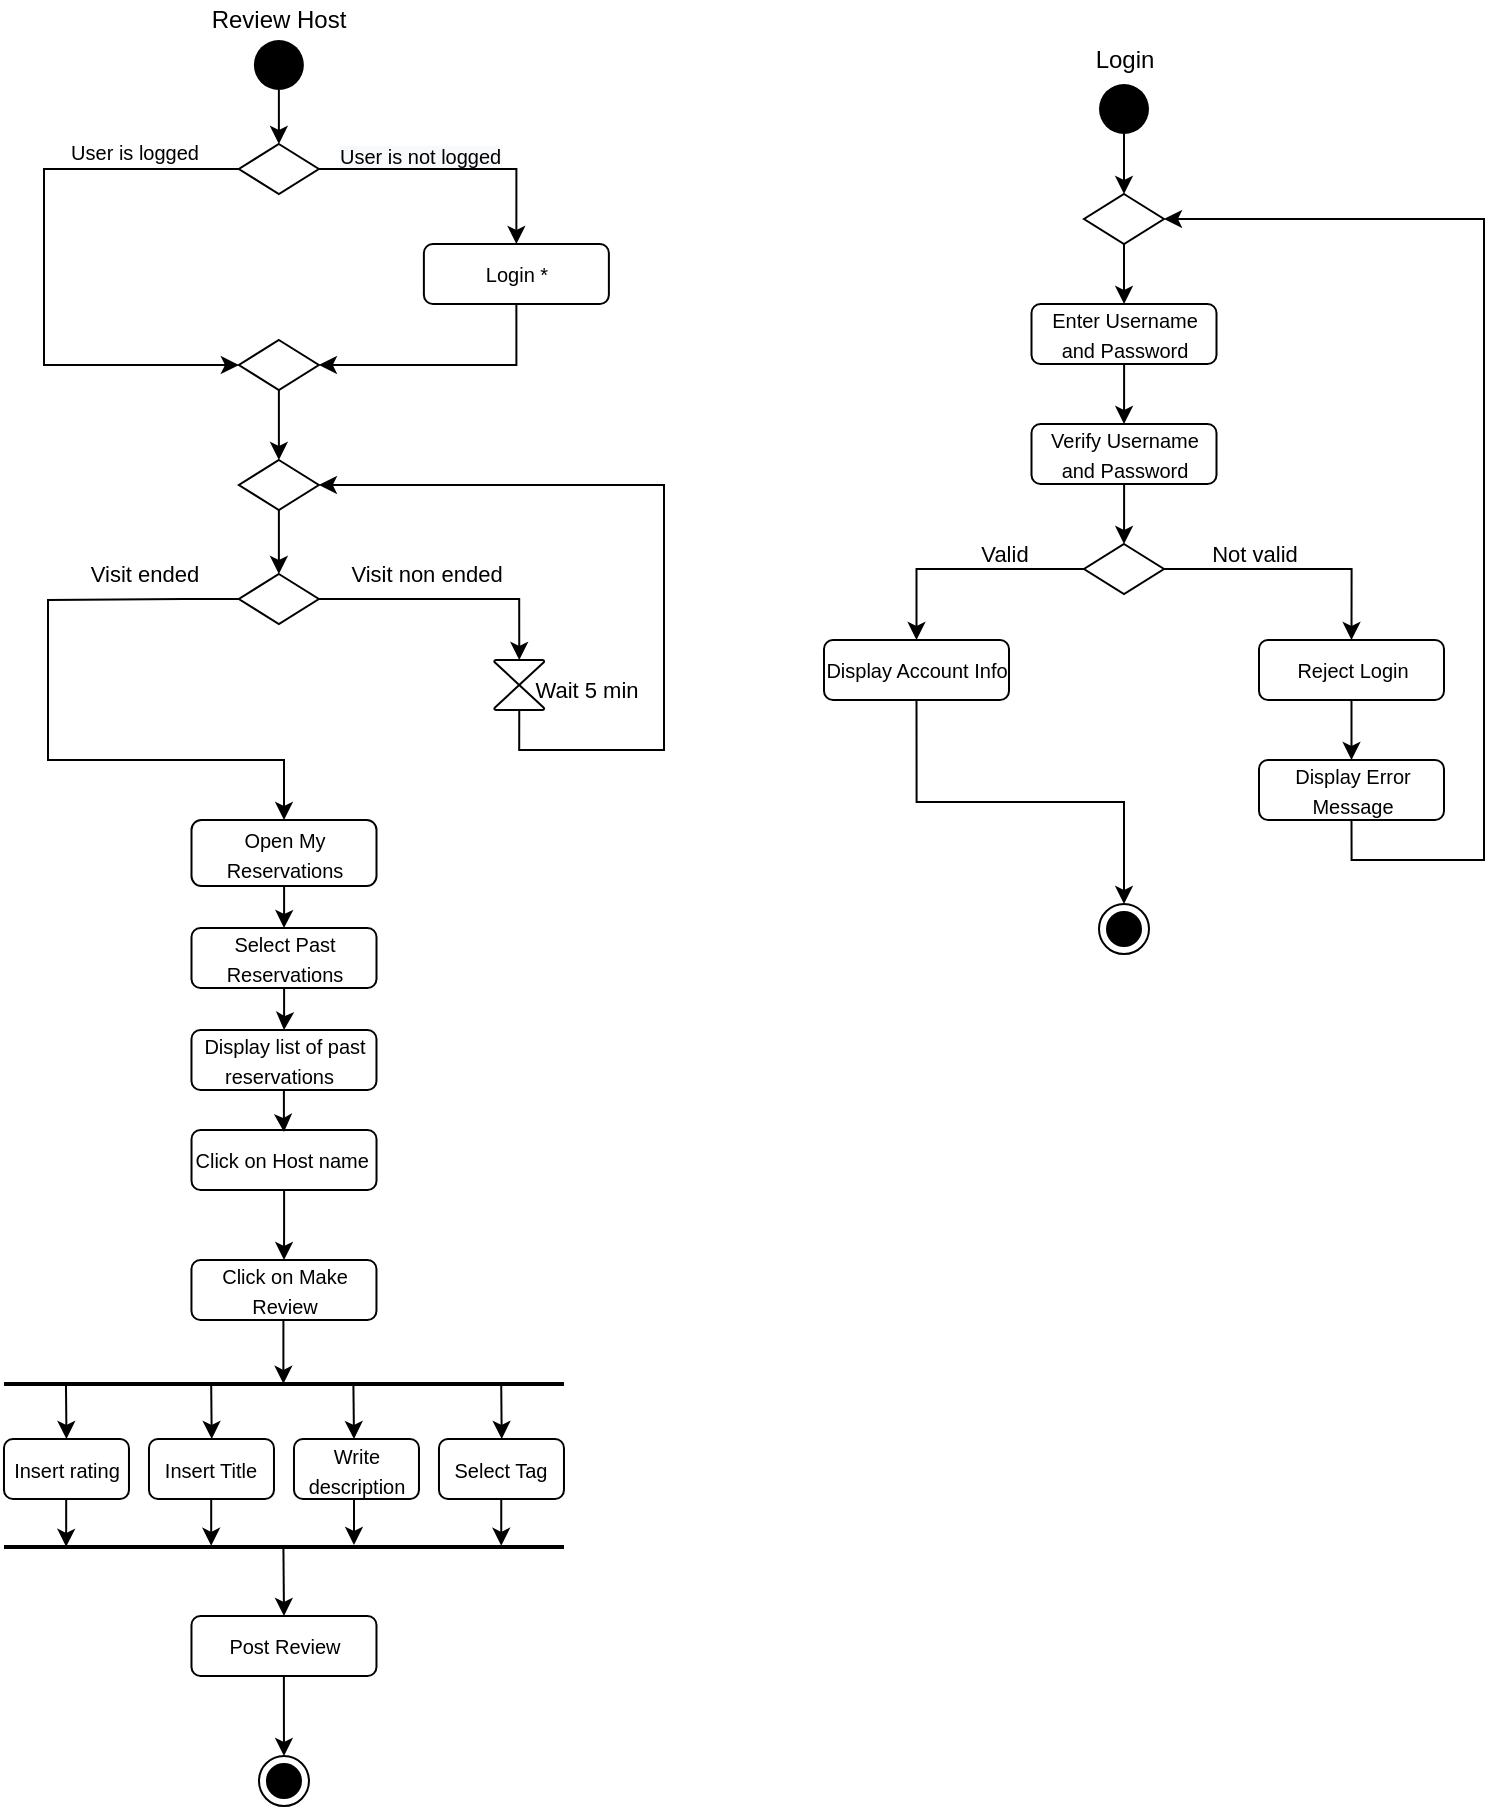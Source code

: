<mxfile version="14.3.1" type="github">
  <diagram id="H5IA_fxO9X-dKAMKV9YF" name="Page-1">
    <mxGraphModel dx="1038" dy="548" grid="1" gridSize="10" guides="1" tooltips="1" connect="1" arrows="1" fold="1" page="1" pageScale="1" pageWidth="827" pageHeight="1169" math="0" shadow="0">
      <root>
        <mxCell id="0" />
        <mxCell id="1" parent="0" />
        <mxCell id="coR2YGzdEhiw7b8zGxlB-58" style="edgeStyle=orthogonalEdgeStyle;rounded=0;orthogonalLoop=1;jettySize=auto;html=1;exitX=0;exitY=0.5;exitDx=0;exitDy=0;exitPerimeter=0;entryX=0;entryY=0.5;entryDx=0;entryDy=0;entryPerimeter=0;" parent="1" target="coR2YGzdEhiw7b8zGxlB-56" edge="1">
          <mxGeometry relative="1" as="geometry">
            <Array as="points">
              <mxPoint x="50" y="1013" />
              <mxPoint x="50" y="763" />
            </Array>
            <mxPoint x="177.44" y="1012.5" as="sourcePoint" />
          </mxGeometry>
        </mxCell>
        <mxCell id="coR2YGzdEhiw7b8zGxlB-81" style="edgeStyle=orthogonalEdgeStyle;rounded=0;orthogonalLoop=1;jettySize=auto;html=1;exitX=0.5;exitY=1;exitDx=0;exitDy=0;entryX=1;entryY=0.5;entryDx=0;entryDy=0;entryPerimeter=0;" parent="1" source="coR2YGzdEhiw7b8zGxlB-71" edge="1">
          <mxGeometry relative="1" as="geometry">
            <Array as="points">
              <mxPoint x="734" y="450" />
              <mxPoint x="800" y="450" />
              <mxPoint x="800" y="130" />
            </Array>
            <mxPoint x="640" y="129.5" as="targetPoint" />
          </mxGeometry>
        </mxCell>
        <mxCell id="O3C06PD_wvDqqxQJmVaV-1" style="edgeStyle=orthogonalEdgeStyle;rounded=0;orthogonalLoop=1;jettySize=auto;html=1;exitX=0.5;exitY=1;exitDx=0;exitDy=0;entryX=0.5;entryY=0;entryDx=0;entryDy=0;entryPerimeter=0;" edge="1" parent="1" source="O3C06PD_wvDqqxQJmVaV-2" target="O3C06PD_wvDqqxQJmVaV-35">
          <mxGeometry relative="1" as="geometry" />
        </mxCell>
        <mxCell id="O3C06PD_wvDqqxQJmVaV-2" value="" style="ellipse;fillColor=#000000;strokeColor=none;" vertex="1" parent="1">
          <mxGeometry x="184.94" y="40" width="25" height="25" as="geometry" />
        </mxCell>
        <mxCell id="O3C06PD_wvDqqxQJmVaV-3" value="" style="ellipse;html=1;shape=endState;fillColor=#000000;strokeColor=#000000;" vertex="1" parent="1">
          <mxGeometry x="187.49" y="898" width="25" height="25" as="geometry" />
        </mxCell>
        <mxCell id="O3C06PD_wvDqqxQJmVaV-4" value="&lt;font style=&quot;font-size: 11px&quot;&gt;Wait 5 min&lt;/font&gt;" style="text;html=1;align=center;verticalAlign=middle;resizable=0;points=[];autosize=1;" vertex="1" parent="1">
          <mxGeometry x="316.25" y="355" width="70" height="20" as="geometry" />
        </mxCell>
        <mxCell id="O3C06PD_wvDqqxQJmVaV-5" value="" style="line;strokeWidth=2;fillColor=none;align=left;verticalAlign=middle;spacingTop=-1;spacingLeft=3;spacingRight=3;rotatable=0;labelPosition=right;points=[];portConstraint=eastwest;" vertex="1" parent="1">
          <mxGeometry x="59.99" y="708" width="280" height="8" as="geometry" />
        </mxCell>
        <mxCell id="O3C06PD_wvDqqxQJmVaV-6" value="&lt;span style=&quot;font-size: 10px&quot;&gt;Insert rating&lt;/span&gt;" style="rounded=1;whiteSpace=wrap;html=1;strokeWidth=1;" vertex="1" parent="1">
          <mxGeometry x="59.99" y="739.5" width="62.5" height="30" as="geometry" />
        </mxCell>
        <mxCell id="O3C06PD_wvDqqxQJmVaV-7" value="&lt;span style=&quot;font-size: 10px&quot;&gt;Select Tag&lt;/span&gt;" style="rounded=1;whiteSpace=wrap;html=1;strokeWidth=1;" vertex="1" parent="1">
          <mxGeometry x="277.49" y="739.5" width="62.5" height="30" as="geometry" />
        </mxCell>
        <mxCell id="O3C06PD_wvDqqxQJmVaV-8" value="" style="line;strokeWidth=2;fillColor=none;align=left;verticalAlign=middle;spacingTop=-1;spacingLeft=3;spacingRight=3;rotatable=0;labelPosition=right;points=[];portConstraint=eastwest;" vertex="1" parent="1">
          <mxGeometry x="59.99" y="789.5" width="280" height="8" as="geometry" />
        </mxCell>
        <mxCell id="O3C06PD_wvDqqxQJmVaV-9" style="edgeStyle=orthogonalEdgeStyle;rounded=0;orthogonalLoop=1;jettySize=auto;html=1;entryX=0.5;entryY=0;entryDx=0;entryDy=0;" edge="1" parent="1" source="O3C06PD_wvDqqxQJmVaV-10" target="O3C06PD_wvDqqxQJmVaV-3">
          <mxGeometry relative="1" as="geometry">
            <mxPoint x="199.99" y="888" as="targetPoint" />
          </mxGeometry>
        </mxCell>
        <mxCell id="O3C06PD_wvDqqxQJmVaV-10" value="&lt;span style=&quot;font-size: 10px&quot;&gt;Post Review&lt;/span&gt;" style="rounded=1;whiteSpace=wrap;html=1;strokeWidth=1;" vertex="1" parent="1">
          <mxGeometry x="153.74" y="828" width="92.5" height="30" as="geometry" />
        </mxCell>
        <mxCell id="O3C06PD_wvDqqxQJmVaV-11" style="edgeStyle=orthogonalEdgeStyle;rounded=0;orthogonalLoop=1;jettySize=auto;html=1;entryX=0.5;entryY=0;entryDx=0;entryDy=0;entryPerimeter=0;" edge="1" parent="1" source="O3C06PD_wvDqqxQJmVaV-12" target="O3C06PD_wvDqqxQJmVaV-14">
          <mxGeometry relative="1" as="geometry" />
        </mxCell>
        <mxCell id="O3C06PD_wvDqqxQJmVaV-12" value="" style="ellipse;fillColor=#000000;strokeColor=none;" vertex="1" parent="1">
          <mxGeometry x="607.5" y="62" width="25" height="25" as="geometry" />
        </mxCell>
        <mxCell id="O3C06PD_wvDqqxQJmVaV-13" style="edgeStyle=orthogonalEdgeStyle;rounded=0;orthogonalLoop=1;jettySize=auto;html=1;" edge="1" parent="1" source="O3C06PD_wvDqqxQJmVaV-14" target="O3C06PD_wvDqqxQJmVaV-16">
          <mxGeometry relative="1" as="geometry" />
        </mxCell>
        <mxCell id="O3C06PD_wvDqqxQJmVaV-14" value="" style="strokeWidth=1;html=1;shape=mxgraph.flowchart.decision;whiteSpace=wrap;fillColor=#ffffff;" vertex="1" parent="1">
          <mxGeometry x="600" y="117" width="40" height="25" as="geometry" />
        </mxCell>
        <mxCell id="O3C06PD_wvDqqxQJmVaV-15" style="edgeStyle=orthogonalEdgeStyle;rounded=0;orthogonalLoop=1;jettySize=auto;html=1;entryX=0.5;entryY=0;entryDx=0;entryDy=0;" edge="1" parent="1" source="O3C06PD_wvDqqxQJmVaV-16" target="O3C06PD_wvDqqxQJmVaV-20">
          <mxGeometry relative="1" as="geometry" />
        </mxCell>
        <mxCell id="O3C06PD_wvDqqxQJmVaV-16" value="&lt;span style=&quot;font-size: 10px&quot;&gt;Enter Username and Password&lt;/span&gt;" style="rounded=1;whiteSpace=wrap;html=1;strokeWidth=1;" vertex="1" parent="1">
          <mxGeometry x="573.75" y="172" width="92.5" height="30" as="geometry" />
        </mxCell>
        <mxCell id="O3C06PD_wvDqqxQJmVaV-17" value="Review Host" style="text;html=1;align=center;verticalAlign=middle;resizable=0;points=[];autosize=1;" vertex="1" parent="1">
          <mxGeometry x="157.44" y="20" width="80" height="20" as="geometry" />
        </mxCell>
        <mxCell id="O3C06PD_wvDqqxQJmVaV-18" value="Login" style="text;html=1;align=center;verticalAlign=middle;resizable=0;points=[];autosize=1;" vertex="1" parent="1">
          <mxGeometry x="600" y="40" width="40" height="20" as="geometry" />
        </mxCell>
        <mxCell id="O3C06PD_wvDqqxQJmVaV-19" style="edgeStyle=orthogonalEdgeStyle;rounded=0;orthogonalLoop=1;jettySize=auto;html=1;entryX=0.5;entryY=0;entryDx=0;entryDy=0;entryPerimeter=0;" edge="1" parent="1" source="O3C06PD_wvDqqxQJmVaV-20" target="O3C06PD_wvDqqxQJmVaV-23">
          <mxGeometry relative="1" as="geometry" />
        </mxCell>
        <mxCell id="O3C06PD_wvDqqxQJmVaV-20" value="&lt;span style=&quot;font-size: 10px&quot;&gt;Verify Username and Password&lt;/span&gt;" style="rounded=1;whiteSpace=wrap;html=1;strokeWidth=1;" vertex="1" parent="1">
          <mxGeometry x="573.75" y="232" width="92.5" height="30" as="geometry" />
        </mxCell>
        <mxCell id="O3C06PD_wvDqqxQJmVaV-21" style="edgeStyle=orthogonalEdgeStyle;rounded=0;orthogonalLoop=1;jettySize=auto;html=1;entryX=0.5;entryY=0;entryDx=0;entryDy=0;" edge="1" parent="1" source="O3C06PD_wvDqqxQJmVaV-23" target="O3C06PD_wvDqqxQJmVaV-25">
          <mxGeometry relative="1" as="geometry" />
        </mxCell>
        <mxCell id="O3C06PD_wvDqqxQJmVaV-22" style="edgeStyle=orthogonalEdgeStyle;rounded=0;orthogonalLoop=1;jettySize=auto;html=1;" edge="1" parent="1" source="O3C06PD_wvDqqxQJmVaV-23" target="O3C06PD_wvDqqxQJmVaV-27">
          <mxGeometry relative="1" as="geometry" />
        </mxCell>
        <mxCell id="O3C06PD_wvDqqxQJmVaV-23" value="" style="strokeWidth=1;html=1;shape=mxgraph.flowchart.decision;whiteSpace=wrap;fillColor=#ffffff;" vertex="1" parent="1">
          <mxGeometry x="600" y="292" width="40" height="25" as="geometry" />
        </mxCell>
        <mxCell id="O3C06PD_wvDqqxQJmVaV-24" style="edgeStyle=orthogonalEdgeStyle;rounded=0;orthogonalLoop=1;jettySize=auto;html=1;entryX=0.5;entryY=0;entryDx=0;entryDy=0;" edge="1" parent="1" source="O3C06PD_wvDqqxQJmVaV-25" target="O3C06PD_wvDqqxQJmVaV-29">
          <mxGeometry relative="1" as="geometry" />
        </mxCell>
        <mxCell id="O3C06PD_wvDqqxQJmVaV-25" value="&lt;span style=&quot;font-size: 10px&quot;&gt;Reject Login&lt;/span&gt;" style="rounded=1;whiteSpace=wrap;html=1;strokeWidth=1;" vertex="1" parent="1">
          <mxGeometry x="687.5" y="340" width="92.5" height="30" as="geometry" />
        </mxCell>
        <mxCell id="O3C06PD_wvDqqxQJmVaV-26" style="edgeStyle=orthogonalEdgeStyle;rounded=0;orthogonalLoop=1;jettySize=auto;html=1;entryX=0.5;entryY=0;entryDx=0;entryDy=0;exitX=0.5;exitY=1;exitDx=0;exitDy=0;" edge="1" parent="1" source="O3C06PD_wvDqqxQJmVaV-27" target="O3C06PD_wvDqqxQJmVaV-30">
          <mxGeometry relative="1" as="geometry" />
        </mxCell>
        <mxCell id="O3C06PD_wvDqqxQJmVaV-27" value="&lt;span style=&quot;font-size: 10px&quot;&gt;Display Account Info&lt;/span&gt;" style="rounded=1;whiteSpace=wrap;html=1;strokeWidth=1;" vertex="1" parent="1">
          <mxGeometry x="470" y="340" width="92.5" height="30" as="geometry" />
        </mxCell>
        <mxCell id="O3C06PD_wvDqqxQJmVaV-28" style="edgeStyle=orthogonalEdgeStyle;rounded=0;orthogonalLoop=1;jettySize=auto;html=1;exitX=0.5;exitY=1;exitDx=0;exitDy=0;entryX=1;entryY=0.5;entryDx=0;entryDy=0;entryPerimeter=0;" edge="1" parent="1" source="O3C06PD_wvDqqxQJmVaV-29" target="O3C06PD_wvDqqxQJmVaV-14">
          <mxGeometry relative="1" as="geometry">
            <Array as="points">
              <mxPoint x="734" y="450" />
              <mxPoint x="800" y="450" />
              <mxPoint x="800" y="130" />
            </Array>
          </mxGeometry>
        </mxCell>
        <mxCell id="O3C06PD_wvDqqxQJmVaV-29" value="&lt;span style=&quot;font-size: 10px&quot;&gt;Display Error Message&lt;/span&gt;" style="rounded=1;whiteSpace=wrap;html=1;strokeWidth=1;" vertex="1" parent="1">
          <mxGeometry x="687.5" y="400" width="92.5" height="30" as="geometry" />
        </mxCell>
        <mxCell id="O3C06PD_wvDqqxQJmVaV-30" value="" style="ellipse;html=1;shape=endState;fillColor=#000000;strokeColor=#000000;" vertex="1" parent="1">
          <mxGeometry x="607.5" y="472" width="25" height="25" as="geometry" />
        </mxCell>
        <mxCell id="O3C06PD_wvDqqxQJmVaV-31" value="&lt;font style=&quot;font-size: 11px&quot;&gt;Not valid&lt;/font&gt;" style="text;html=1;align=center;verticalAlign=middle;resizable=0;points=[];autosize=1;" vertex="1" parent="1">
          <mxGeometry x="655" y="287" width="60" height="20" as="geometry" />
        </mxCell>
        <mxCell id="O3C06PD_wvDqqxQJmVaV-32" value="&lt;font style=&quot;font-size: 11px&quot;&gt;Valid&lt;/font&gt;" style="text;html=1;align=center;verticalAlign=middle;resizable=0;points=[];autosize=1;" vertex="1" parent="1">
          <mxGeometry x="540" y="287" width="40" height="20" as="geometry" />
        </mxCell>
        <mxCell id="O3C06PD_wvDqqxQJmVaV-33" style="edgeStyle=orthogonalEdgeStyle;rounded=0;orthogonalLoop=1;jettySize=auto;html=1;exitX=1;exitY=0.5;exitDx=0;exitDy=0;exitPerimeter=0;entryX=0.5;entryY=0;entryDx=0;entryDy=0;" edge="1" parent="1" source="O3C06PD_wvDqqxQJmVaV-35" target="O3C06PD_wvDqqxQJmVaV-39">
          <mxGeometry relative="1" as="geometry">
            <mxPoint x="330.0" y="120" as="targetPoint" />
          </mxGeometry>
        </mxCell>
        <mxCell id="O3C06PD_wvDqqxQJmVaV-34" style="edgeStyle=orthogonalEdgeStyle;rounded=0;orthogonalLoop=1;jettySize=auto;html=1;entryX=0;entryY=0.5;entryDx=0;entryDy=0;entryPerimeter=0;" edge="1" parent="1" source="O3C06PD_wvDqqxQJmVaV-35" target="O3C06PD_wvDqqxQJmVaV-37">
          <mxGeometry relative="1" as="geometry">
            <Array as="points">
              <mxPoint x="80" y="105" />
              <mxPoint x="80" y="203" />
            </Array>
          </mxGeometry>
        </mxCell>
        <mxCell id="O3C06PD_wvDqqxQJmVaV-35" value="" style="strokeWidth=1;html=1;shape=mxgraph.flowchart.decision;whiteSpace=wrap;fillColor=#ffffff;" vertex="1" parent="1">
          <mxGeometry x="177.44" y="92" width="40" height="25" as="geometry" />
        </mxCell>
        <mxCell id="O3C06PD_wvDqqxQJmVaV-36" style="edgeStyle=orthogonalEdgeStyle;rounded=0;orthogonalLoop=1;jettySize=auto;html=1;exitX=0.5;exitY=1;exitDx=0;exitDy=0;exitPerimeter=0;entryX=0.5;entryY=0;entryDx=0;entryDy=0;entryPerimeter=0;" edge="1" parent="1" source="O3C06PD_wvDqqxQJmVaV-37" target="O3C06PD_wvDqqxQJmVaV-52">
          <mxGeometry relative="1" as="geometry">
            <mxPoint x="197" y="240" as="targetPoint" />
          </mxGeometry>
        </mxCell>
        <mxCell id="O3C06PD_wvDqqxQJmVaV-37" value="" style="strokeWidth=1;html=1;shape=mxgraph.flowchart.decision;whiteSpace=wrap;fillColor=#ffffff;" vertex="1" parent="1">
          <mxGeometry x="177.44" y="190" width="40" height="25" as="geometry" />
        </mxCell>
        <mxCell id="O3C06PD_wvDqqxQJmVaV-38" style="edgeStyle=orthogonalEdgeStyle;rounded=0;orthogonalLoop=1;jettySize=auto;html=1;exitX=0.5;exitY=1;exitDx=0;exitDy=0;entryX=1;entryY=0.5;entryDx=0;entryDy=0;entryPerimeter=0;" edge="1" parent="1" source="O3C06PD_wvDqqxQJmVaV-39" target="O3C06PD_wvDqqxQJmVaV-37">
          <mxGeometry relative="1" as="geometry" />
        </mxCell>
        <mxCell id="O3C06PD_wvDqqxQJmVaV-39" value="&lt;font style=&quot;font-size: 10px&quot;&gt;Login *&lt;/font&gt;" style="rounded=1;whiteSpace=wrap;html=1;strokeWidth=1;" vertex="1" parent="1">
          <mxGeometry x="269.94" y="142" width="92.5" height="30" as="geometry" />
        </mxCell>
        <mxCell id="O3C06PD_wvDqqxQJmVaV-40" value="&lt;font style=&quot;font-size: 10px&quot;&gt;User is logged&lt;/font&gt;" style="text;html=1;align=center;verticalAlign=middle;resizable=0;points=[];autosize=1;" vertex="1" parent="1">
          <mxGeometry x="84.94" y="86" width="80" height="20" as="geometry" />
        </mxCell>
        <mxCell id="O3C06PD_wvDqqxQJmVaV-41" value="&lt;span style=&quot;color: rgb(0 , 0 , 0) ; font-family: &amp;#34;helvetica&amp;#34; ; font-size: 10px ; font-style: normal ; font-weight: 400 ; letter-spacing: normal ; text-align: center ; text-indent: 0px ; text-transform: none ; word-spacing: 0px ; background-color: rgb(248 , 249 , 250) ; display: inline ; float: none&quot;&gt;User is not logged&lt;/span&gt;" style="text;whiteSpace=wrap;html=1;" vertex="1" parent="1">
          <mxGeometry x="226.25" y="84" width="90" height="30" as="geometry" />
        </mxCell>
        <mxCell id="O3C06PD_wvDqqxQJmVaV-42" style="edgeStyle=orthogonalEdgeStyle;rounded=0;orthogonalLoop=1;jettySize=auto;html=1;entryX=0.5;entryY=0;entryDx=0;entryDy=0;" edge="1" parent="1" source="O3C06PD_wvDqqxQJmVaV-43" target="O3C06PD_wvDqqxQJmVaV-58">
          <mxGeometry relative="1" as="geometry">
            <mxPoint x="199.99" y="535" as="targetPoint" />
          </mxGeometry>
        </mxCell>
        <mxCell id="O3C06PD_wvDqqxQJmVaV-43" value="&lt;span style=&quot;font-size: 10px&quot;&gt;Select Past Reservations&lt;/span&gt;" style="rounded=1;whiteSpace=wrap;html=1;strokeWidth=1;" vertex="1" parent="1">
          <mxGeometry x="153.75" y="484" width="92.5" height="30" as="geometry" />
        </mxCell>
        <mxCell id="O3C06PD_wvDqqxQJmVaV-44" style="edgeStyle=orthogonalEdgeStyle;rounded=0;orthogonalLoop=1;jettySize=auto;html=1;entryX=0.5;entryY=0;entryDx=0;entryDy=0;" edge="1" parent="1" source="O3C06PD_wvDqqxQJmVaV-45" target="O3C06PD_wvDqqxQJmVaV-43">
          <mxGeometry relative="1" as="geometry">
            <mxPoint x="199.99" y="472" as="targetPoint" />
            <Array as="points">
              <mxPoint x="199.99" y="480" />
              <mxPoint x="199.99" y="480" />
            </Array>
          </mxGeometry>
        </mxCell>
        <mxCell id="O3C06PD_wvDqqxQJmVaV-45" value="&lt;span style=&quot;font-size: 10px&quot;&gt;Open My Reservations&lt;/span&gt;" style="rounded=1;whiteSpace=wrap;html=1;strokeWidth=1;" vertex="1" parent="1">
          <mxGeometry x="153.75" y="430" width="92.5" height="33" as="geometry" />
        </mxCell>
        <mxCell id="O3C06PD_wvDqqxQJmVaV-46" style="edgeStyle=orthogonalEdgeStyle;rounded=0;orthogonalLoop=1;jettySize=auto;html=1;exitX=0;exitY=0.5;exitDx=0;exitDy=0;exitPerimeter=0;entryX=0.5;entryY=0;entryDx=0;entryDy=0;" edge="1" parent="1" source="O3C06PD_wvDqqxQJmVaV-48">
          <mxGeometry relative="1" as="geometry">
            <mxPoint x="200" y="430" as="targetPoint" />
            <Array as="points">
              <mxPoint x="150" y="320" />
              <mxPoint x="82" y="320" />
              <mxPoint x="82" y="400" />
              <mxPoint x="200" y="400" />
            </Array>
            <mxPoint x="170" y="340" as="sourcePoint" />
          </mxGeometry>
        </mxCell>
        <mxCell id="O3C06PD_wvDqqxQJmVaV-47" style="edgeStyle=orthogonalEdgeStyle;rounded=0;orthogonalLoop=1;jettySize=auto;html=1;exitX=1;exitY=0.5;exitDx=0;exitDy=0;exitPerimeter=0;entryX=0.5;entryY=0;entryDx=0;entryDy=0;entryPerimeter=0;" edge="1" parent="1" source="O3C06PD_wvDqqxQJmVaV-48" target="O3C06PD_wvDqqxQJmVaV-54">
          <mxGeometry relative="1" as="geometry">
            <mxPoint x="318" y="350" as="targetPoint" />
          </mxGeometry>
        </mxCell>
        <mxCell id="O3C06PD_wvDqqxQJmVaV-48" value="" style="strokeWidth=1;html=1;shape=mxgraph.flowchart.decision;whiteSpace=wrap;fillColor=#ffffff;" vertex="1" parent="1">
          <mxGeometry x="177.44" y="307" width="40" height="25" as="geometry" />
        </mxCell>
        <mxCell id="O3C06PD_wvDqqxQJmVaV-49" value="&lt;font style=&quot;font-size: 11px&quot;&gt;Visit non ended&lt;/font&gt;" style="text;html=1;align=center;verticalAlign=middle;resizable=0;points=[];autosize=1;" vertex="1" parent="1">
          <mxGeometry x="226.25" y="297" width="90" height="20" as="geometry" />
        </mxCell>
        <mxCell id="O3C06PD_wvDqqxQJmVaV-50" value="&lt;font style=&quot;font-size: 11px&quot;&gt;Visit ended&lt;/font&gt;" style="text;html=1;align=center;verticalAlign=middle;resizable=0;points=[];autosize=1;" vertex="1" parent="1">
          <mxGeometry x="94.88" y="297" width="70" height="20" as="geometry" />
        </mxCell>
        <mxCell id="O3C06PD_wvDqqxQJmVaV-51" style="edgeStyle=orthogonalEdgeStyle;rounded=0;orthogonalLoop=1;jettySize=auto;html=1;entryX=0.5;entryY=0;entryDx=0;entryDy=0;entryPerimeter=0;exitX=0.5;exitY=1;exitDx=0;exitDy=0;exitPerimeter=0;" edge="1" parent="1" source="O3C06PD_wvDqqxQJmVaV-52" target="O3C06PD_wvDqqxQJmVaV-48">
          <mxGeometry relative="1" as="geometry">
            <mxPoint x="197" y="280" as="sourcePoint" />
          </mxGeometry>
        </mxCell>
        <mxCell id="O3C06PD_wvDqqxQJmVaV-52" value="" style="strokeWidth=1;html=1;shape=mxgraph.flowchart.decision;whiteSpace=wrap;fillColor=#ffffff;" vertex="1" parent="1">
          <mxGeometry x="177.44" y="250" width="40" height="25" as="geometry" />
        </mxCell>
        <mxCell id="O3C06PD_wvDqqxQJmVaV-53" style="edgeStyle=orthogonalEdgeStyle;rounded=0;orthogonalLoop=1;jettySize=auto;html=1;exitX=0.5;exitY=1;exitDx=0;exitDy=0;exitPerimeter=0;entryX=1;entryY=0.5;entryDx=0;entryDy=0;entryPerimeter=0;" edge="1" parent="1" source="O3C06PD_wvDqqxQJmVaV-54" target="O3C06PD_wvDqqxQJmVaV-52">
          <mxGeometry relative="1" as="geometry">
            <Array as="points">
              <mxPoint x="318" y="395" />
              <mxPoint x="390" y="395" />
              <mxPoint x="390" y="263" />
            </Array>
          </mxGeometry>
        </mxCell>
        <mxCell id="O3C06PD_wvDqqxQJmVaV-54" value="" style="verticalLabelPosition=bottom;verticalAlign=top;html=1;shape=mxgraph.flowchart.collate;strokeWidth=1;fillColor=#ffffff;" vertex="1" parent="1">
          <mxGeometry x="305.13" y="350" width="25" height="25" as="geometry" />
        </mxCell>
        <mxCell id="O3C06PD_wvDqqxQJmVaV-55" style="edgeStyle=orthogonalEdgeStyle;rounded=0;orthogonalLoop=1;jettySize=auto;html=1;" edge="1" parent="1" source="O3C06PD_wvDqqxQJmVaV-56">
          <mxGeometry relative="1" as="geometry">
            <mxPoint x="200" y="650" as="targetPoint" />
          </mxGeometry>
        </mxCell>
        <mxCell id="O3C06PD_wvDqqxQJmVaV-56" value="&lt;span style=&quot;font-size: 10px&quot;&gt;Click on Host name&amp;nbsp;&lt;/span&gt;" style="rounded=1;whiteSpace=wrap;html=1;strokeWidth=1;" vertex="1" parent="1">
          <mxGeometry x="153.76" y="585" width="92.5" height="30" as="geometry" />
        </mxCell>
        <mxCell id="O3C06PD_wvDqqxQJmVaV-57" style="edgeStyle=orthogonalEdgeStyle;rounded=0;orthogonalLoop=1;jettySize=auto;html=1;entryX=0.5;entryY=0;entryDx=0;entryDy=0;" edge="1" parent="1" source="O3C06PD_wvDqqxQJmVaV-58">
          <mxGeometry relative="1" as="geometry">
            <mxPoint x="200" y="586" as="targetPoint" />
          </mxGeometry>
        </mxCell>
        <mxCell id="O3C06PD_wvDqqxQJmVaV-58" value="&lt;span style=&quot;font-size: 10px&quot;&gt;Display list of past reservations&amp;nbsp;&amp;nbsp;&lt;/span&gt;" style="rounded=1;whiteSpace=wrap;html=1;strokeWidth=1;" vertex="1" parent="1">
          <mxGeometry x="153.74" y="535" width="92.5" height="30" as="geometry" />
        </mxCell>
        <mxCell id="O3C06PD_wvDqqxQJmVaV-59" style="edgeStyle=orthogonalEdgeStyle;rounded=0;orthogonalLoop=1;jettySize=auto;html=1;entryX=0.499;entryY=0.485;entryDx=0;entryDy=0;entryPerimeter=0;" edge="1" parent="1" source="O3C06PD_wvDqqxQJmVaV-60" target="O3C06PD_wvDqqxQJmVaV-5">
          <mxGeometry relative="1" as="geometry">
            <Array as="points">
              <mxPoint x="199.98" y="712" />
            </Array>
          </mxGeometry>
        </mxCell>
        <mxCell id="O3C06PD_wvDqqxQJmVaV-60" value="&lt;span style=&quot;font-size: 10px&quot;&gt;Click on Make Review&lt;/span&gt;" style="rounded=1;whiteSpace=wrap;html=1;strokeWidth=1;" vertex="1" parent="1">
          <mxGeometry x="153.73" y="650" width="92.5" height="30" as="geometry" />
        </mxCell>
        <mxCell id="O3C06PD_wvDqqxQJmVaV-61" value="&lt;span style=&quot;font-size: 10px&quot;&gt;Insert Title&lt;/span&gt;" style="rounded=1;whiteSpace=wrap;html=1;strokeWidth=1;" vertex="1" parent="1">
          <mxGeometry x="132.49" y="739.5" width="62.5" height="30" as="geometry" />
        </mxCell>
        <mxCell id="O3C06PD_wvDqqxQJmVaV-62" value="&lt;span style=&quot;font-size: 10px&quot;&gt;Write description&lt;/span&gt;" style="rounded=1;whiteSpace=wrap;html=1;strokeWidth=1;" vertex="1" parent="1">
          <mxGeometry x="204.99" y="739.5" width="62.5" height="30" as="geometry" />
        </mxCell>
        <mxCell id="O3C06PD_wvDqqxQJmVaV-63" value="" style="endArrow=classic;html=1;entryX=0.5;entryY=0;entryDx=0;entryDy=0;" edge="1" parent="1" target="O3C06PD_wvDqqxQJmVaV-6">
          <mxGeometry width="50" height="50" relative="1" as="geometry">
            <mxPoint x="90.99" y="712.5" as="sourcePoint" />
            <mxPoint x="139.99" y="709.5" as="targetPoint" />
          </mxGeometry>
        </mxCell>
        <mxCell id="O3C06PD_wvDqqxQJmVaV-64" value="" style="endArrow=classic;html=1;entryX=0.5;entryY=0;entryDx=0;entryDy=0;exitX=0.37;exitY=0.446;exitDx=0;exitDy=0;exitPerimeter=0;" edge="1" parent="1" source="O3C06PD_wvDqqxQJmVaV-5">
          <mxGeometry width="50" height="50" relative="1" as="geometry">
            <mxPoint x="163.99" y="713.5" as="sourcePoint" />
            <mxPoint x="163.86" y="739.5" as="targetPoint" />
          </mxGeometry>
        </mxCell>
        <mxCell id="O3C06PD_wvDqqxQJmVaV-65" value="" style="endArrow=classic;html=1;entryX=0.5;entryY=0;entryDx=0;entryDy=0;exitX=0.624;exitY=0.609;exitDx=0;exitDy=0;exitPerimeter=0;" edge="1" parent="1" source="O3C06PD_wvDqqxQJmVaV-5">
          <mxGeometry width="50" height="50" relative="1" as="geometry">
            <mxPoint x="234.99" y="719.5" as="sourcePoint" />
            <mxPoint x="234.99" y="739.5" as="targetPoint" />
          </mxGeometry>
        </mxCell>
        <mxCell id="O3C06PD_wvDqqxQJmVaV-66" value="" style="endArrow=classic;html=1;entryX=0.5;entryY=0;entryDx=0;entryDy=0;" edge="1" parent="1">
          <mxGeometry width="50" height="50" relative="1" as="geometry">
            <mxPoint x="308.61" y="712.5" as="sourcePoint" />
            <mxPoint x="308.86" y="739.5" as="targetPoint" />
          </mxGeometry>
        </mxCell>
        <mxCell id="O3C06PD_wvDqqxQJmVaV-67" value="" style="endArrow=classic;html=1;entryX=0.37;entryY=0.422;entryDx=0;entryDy=0;entryPerimeter=0;" edge="1" parent="1" target="O3C06PD_wvDqqxQJmVaV-8">
          <mxGeometry width="50" height="50" relative="1" as="geometry">
            <mxPoint x="163.61" y="769.5" as="sourcePoint" />
            <mxPoint x="163.99" y="789.5" as="targetPoint" />
          </mxGeometry>
        </mxCell>
        <mxCell id="O3C06PD_wvDqqxQJmVaV-68" value="" style="endArrow=classic;html=1;entryX=0.111;entryY=0.491;entryDx=0;entryDy=0;entryPerimeter=0;" edge="1" parent="1" target="O3C06PD_wvDqqxQJmVaV-8">
          <mxGeometry width="50" height="50" relative="1" as="geometry">
            <mxPoint x="91.11" y="769.5" as="sourcePoint" />
            <mxPoint x="90.99" y="789.5" as="targetPoint" />
          </mxGeometry>
        </mxCell>
        <mxCell id="O3C06PD_wvDqqxQJmVaV-69" value="" style="endArrow=classic;html=1;entryX=0.625;entryY=0.375;entryDx=0;entryDy=0;entryPerimeter=0;" edge="1" parent="1" target="O3C06PD_wvDqqxQJmVaV-8">
          <mxGeometry width="50" height="50" relative="1" as="geometry">
            <mxPoint x="234.99" y="769.5" as="sourcePoint" />
            <mxPoint x="234.99" y="789.5" as="targetPoint" />
          </mxGeometry>
        </mxCell>
        <mxCell id="O3C06PD_wvDqqxQJmVaV-70" value="" style="endArrow=classic;html=1;entryX=0.888;entryY=0.422;entryDx=0;entryDy=0;entryPerimeter=0;" edge="1" parent="1" target="O3C06PD_wvDqqxQJmVaV-8">
          <mxGeometry width="50" height="50" relative="1" as="geometry">
            <mxPoint x="308.61" y="769.5" as="sourcePoint" />
            <mxPoint x="308.99" y="789.5" as="targetPoint" />
          </mxGeometry>
        </mxCell>
        <mxCell id="O3C06PD_wvDqqxQJmVaV-71" value="" style="endArrow=classic;html=1;entryX=0.5;entryY=0;entryDx=0;entryDy=0;exitX=0.499;exitY=0.538;exitDx=0;exitDy=0;exitPerimeter=0;" edge="1" parent="1" source="O3C06PD_wvDqqxQJmVaV-8" target="O3C06PD_wvDqqxQJmVaV-10">
          <mxGeometry width="50" height="50" relative="1" as="geometry">
            <mxPoint x="199.7" y="798" as="sourcePoint" />
            <mxPoint x="199.95" y="825" as="targetPoint" />
          </mxGeometry>
        </mxCell>
      </root>
    </mxGraphModel>
  </diagram>
</mxfile>
